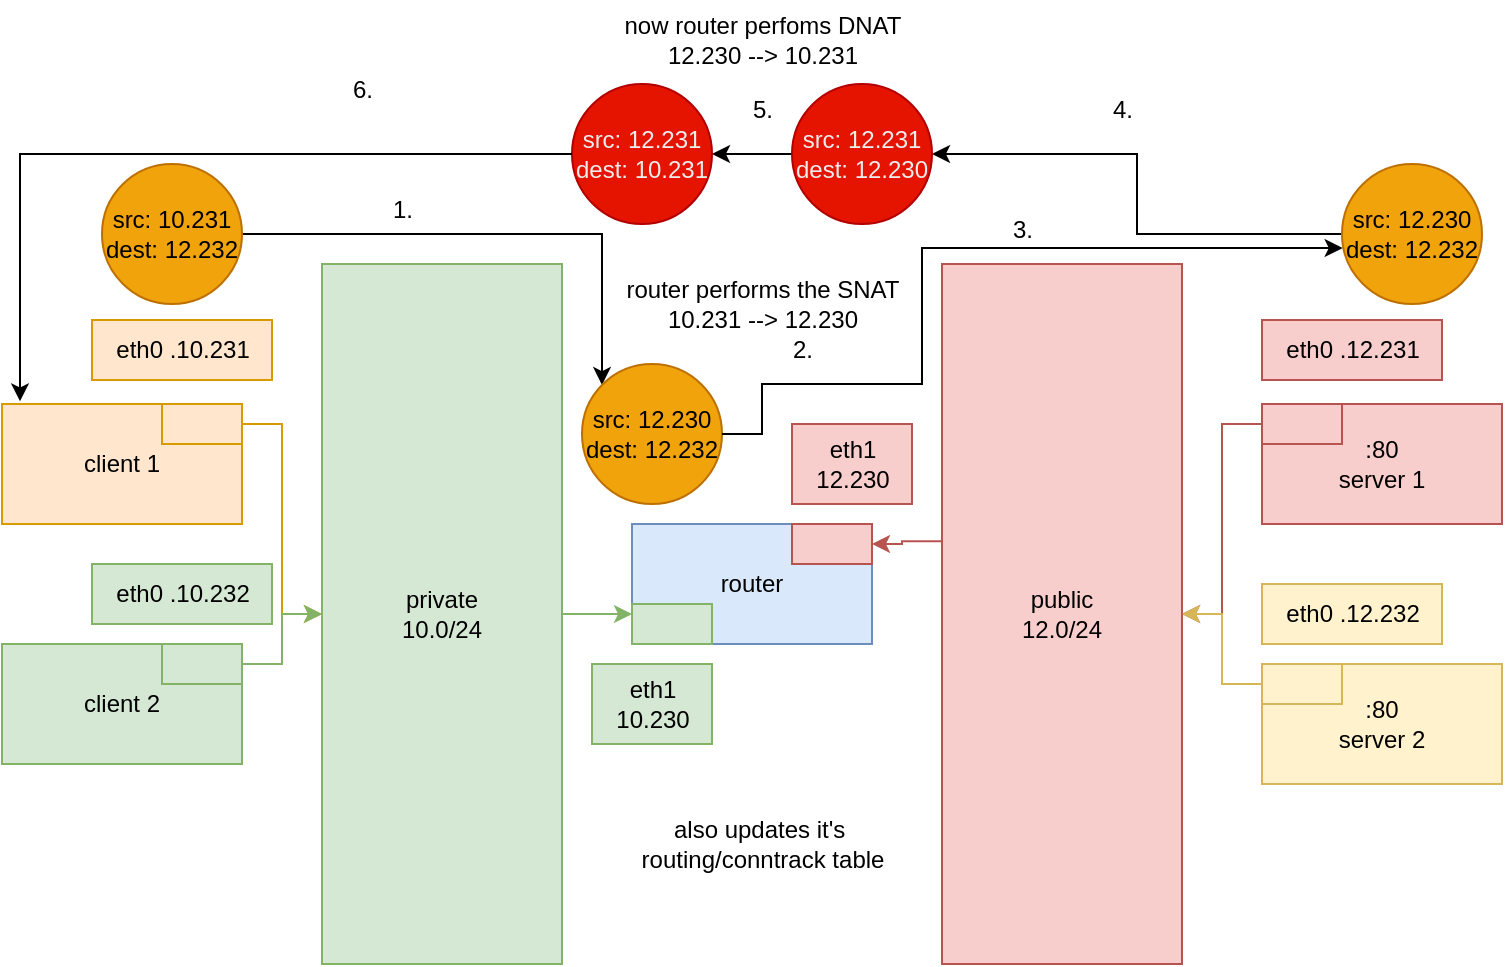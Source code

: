<mxfile version="24.6.0" type="github">
  <diagram name="Page-1" id="kGSFd6rS6arBlY3TaFzq">
    <mxGraphModel dx="849" dy="492" grid="1" gridSize="10" guides="1" tooltips="1" connect="1" arrows="1" fold="1" page="1" pageScale="1" pageWidth="850" pageHeight="1100" math="0" shadow="0">
      <root>
        <mxCell id="0" />
        <mxCell id="1" parent="0" />
        <mxCell id="OI5EvLswwAuyaTL9_iJJ-1" value="client 1" style="rounded=0;whiteSpace=wrap;html=1;fillColor=#ffe6cc;strokeColor=#d79b00;" vertex="1" parent="1">
          <mxGeometry x="110" y="220" width="120" height="60" as="geometry" />
        </mxCell>
        <mxCell id="OI5EvLswwAuyaTL9_iJJ-2" value="&lt;div&gt;:80&lt;/div&gt;&lt;div&gt;server 2&lt;br&gt;&lt;/div&gt;" style="rounded=0;whiteSpace=wrap;html=1;fillColor=#fff2cc;strokeColor=#d6b656;" vertex="1" parent="1">
          <mxGeometry x="740" y="350" width="120" height="60" as="geometry" />
        </mxCell>
        <mxCell id="OI5EvLswwAuyaTL9_iJJ-3" value="&lt;div&gt;:80&lt;/div&gt;&lt;div&gt;server 1&lt;br&gt;&lt;/div&gt;" style="rounded=0;whiteSpace=wrap;html=1;fillColor=#f8cecc;strokeColor=#b85450;" vertex="1" parent="1">
          <mxGeometry x="740" y="220" width="120" height="60" as="geometry" />
        </mxCell>
        <mxCell id="OI5EvLswwAuyaTL9_iJJ-4" value="client 2" style="rounded=0;whiteSpace=wrap;html=1;fillColor=#d5e8d4;strokeColor=#82b366;" vertex="1" parent="1">
          <mxGeometry x="110" y="340" width="120" height="60" as="geometry" />
        </mxCell>
        <mxCell id="OI5EvLswwAuyaTL9_iJJ-44" style="edgeStyle=orthogonalEdgeStyle;rounded=0;orthogonalLoop=1;jettySize=auto;html=1;entryX=0;entryY=0.25;entryDx=0;entryDy=0;fillColor=#d5e8d4;strokeColor=#82b366;" edge="1" parent="1" source="OI5EvLswwAuyaTL9_iJJ-7" target="OI5EvLswwAuyaTL9_iJJ-16">
          <mxGeometry relative="1" as="geometry" />
        </mxCell>
        <mxCell id="OI5EvLswwAuyaTL9_iJJ-7" value="&lt;div&gt;private&lt;/div&gt;&lt;div&gt;10.0/24&lt;br&gt;&lt;/div&gt;" style="rounded=0;whiteSpace=wrap;html=1;fillColor=#d5e8d4;strokeColor=#82b366;" vertex="1" parent="1">
          <mxGeometry x="270" y="150" width="120" height="350" as="geometry" />
        </mxCell>
        <mxCell id="OI5EvLswwAuyaTL9_iJJ-46" style="edgeStyle=orthogonalEdgeStyle;rounded=0;orthogonalLoop=1;jettySize=auto;html=1;entryX=1;entryY=0.5;entryDx=0;entryDy=0;exitX=0.019;exitY=0.396;exitDx=0;exitDy=0;exitPerimeter=0;fillColor=#f8cecc;strokeColor=#b85450;" edge="1" parent="1" source="OI5EvLswwAuyaTL9_iJJ-10" target="OI5EvLswwAuyaTL9_iJJ-17">
          <mxGeometry relative="1" as="geometry">
            <Array as="points">
              <mxPoint x="560" y="289" />
              <mxPoint x="560" y="290" />
            </Array>
          </mxGeometry>
        </mxCell>
        <mxCell id="OI5EvLswwAuyaTL9_iJJ-10" value="&lt;div&gt;public&lt;/div&gt;&lt;div&gt;12.0/24&lt;br&gt;&lt;/div&gt;" style="rounded=0;whiteSpace=wrap;html=1;fillColor=#f8cecc;strokeColor=#b85450;" vertex="1" parent="1">
          <mxGeometry x="580" y="150" width="120" height="350" as="geometry" />
        </mxCell>
        <mxCell id="OI5EvLswwAuyaTL9_iJJ-11" value="router" style="rounded=0;whiteSpace=wrap;html=1;fillColor=#dae8fc;strokeColor=#6c8ebf;" vertex="1" parent="1">
          <mxGeometry x="425" y="280" width="120" height="60" as="geometry" />
        </mxCell>
        <mxCell id="OI5EvLswwAuyaTL9_iJJ-37" value="" style="edgeStyle=orthogonalEdgeStyle;rounded=0;orthogonalLoop=1;jettySize=auto;html=1;fillColor=#ffe6cc;strokeColor=#d79b00;" edge="1" parent="1" source="OI5EvLswwAuyaTL9_iJJ-12" target="OI5EvLswwAuyaTL9_iJJ-7">
          <mxGeometry relative="1" as="geometry" />
        </mxCell>
        <mxCell id="OI5EvLswwAuyaTL9_iJJ-12" value="" style="rounded=0;whiteSpace=wrap;html=1;fillColor=#ffe6cc;strokeColor=#d79b00;" vertex="1" parent="1">
          <mxGeometry x="190" y="220" width="40" height="20" as="geometry" />
        </mxCell>
        <mxCell id="OI5EvLswwAuyaTL9_iJJ-38" value="" style="edgeStyle=orthogonalEdgeStyle;rounded=0;orthogonalLoop=1;jettySize=auto;html=1;fillColor=#d5e8d4;strokeColor=#82b366;" edge="1" parent="1" source="OI5EvLswwAuyaTL9_iJJ-13" target="OI5EvLswwAuyaTL9_iJJ-7">
          <mxGeometry relative="1" as="geometry" />
        </mxCell>
        <mxCell id="OI5EvLswwAuyaTL9_iJJ-13" value="" style="rounded=0;whiteSpace=wrap;html=1;fillColor=#d5e8d4;strokeColor=#82b366;" vertex="1" parent="1">
          <mxGeometry x="190" y="340" width="40" height="20" as="geometry" />
        </mxCell>
        <mxCell id="OI5EvLswwAuyaTL9_iJJ-36" value="" style="edgeStyle=orthogonalEdgeStyle;rounded=0;orthogonalLoop=1;jettySize=auto;html=1;fillColor=#f8cecc;strokeColor=#b85450;" edge="1" parent="1" source="OI5EvLswwAuyaTL9_iJJ-14" target="OI5EvLswwAuyaTL9_iJJ-10">
          <mxGeometry relative="1" as="geometry" />
        </mxCell>
        <mxCell id="OI5EvLswwAuyaTL9_iJJ-14" value="" style="rounded=0;whiteSpace=wrap;html=1;fillColor=#f8cecc;strokeColor=#b85450;" vertex="1" parent="1">
          <mxGeometry x="740" y="220" width="40" height="20" as="geometry" />
        </mxCell>
        <mxCell id="OI5EvLswwAuyaTL9_iJJ-35" value="" style="edgeStyle=orthogonalEdgeStyle;rounded=0;orthogonalLoop=1;jettySize=auto;html=1;fillColor=#fff2cc;strokeColor=#d6b656;" edge="1" parent="1" source="OI5EvLswwAuyaTL9_iJJ-15" target="OI5EvLswwAuyaTL9_iJJ-10">
          <mxGeometry relative="1" as="geometry" />
        </mxCell>
        <mxCell id="OI5EvLswwAuyaTL9_iJJ-15" value="" style="rounded=0;whiteSpace=wrap;html=1;fillColor=#fff2cc;strokeColor=#d6b656;" vertex="1" parent="1">
          <mxGeometry x="740" y="350" width="40" height="20" as="geometry" />
        </mxCell>
        <mxCell id="OI5EvLswwAuyaTL9_iJJ-16" value="" style="rounded=0;whiteSpace=wrap;html=1;fillColor=#d5e8d4;strokeColor=#82b366;" vertex="1" parent="1">
          <mxGeometry x="425" y="320" width="40" height="20" as="geometry" />
        </mxCell>
        <mxCell id="OI5EvLswwAuyaTL9_iJJ-17" value="" style="rounded=0;whiteSpace=wrap;html=1;fillColor=#f8cecc;strokeColor=#b85450;" vertex="1" parent="1">
          <mxGeometry x="505" y="280" width="40" height="20" as="geometry" />
        </mxCell>
        <mxCell id="OI5EvLswwAuyaTL9_iJJ-18" value="eth0 .10.231" style="text;html=1;align=center;verticalAlign=middle;resizable=0;points=[];autosize=1;strokeColor=#d79b00;fillColor=#ffe6cc;" vertex="1" parent="1">
          <mxGeometry x="155" y="178" width="90" height="30" as="geometry" />
        </mxCell>
        <mxCell id="OI5EvLswwAuyaTL9_iJJ-19" value="eth0 .10.232" style="text;html=1;align=center;verticalAlign=middle;resizable=0;points=[];autosize=1;strokeColor=#82b366;fillColor=#d5e8d4;" vertex="1" parent="1">
          <mxGeometry x="155" y="300" width="90" height="30" as="geometry" />
        </mxCell>
        <mxCell id="OI5EvLswwAuyaTL9_iJJ-20" value="eth0 .12.232" style="text;html=1;align=center;verticalAlign=middle;resizable=0;points=[];autosize=1;strokeColor=#d6b656;fillColor=#fff2cc;" vertex="1" parent="1">
          <mxGeometry x="740" y="310" width="90" height="30" as="geometry" />
        </mxCell>
        <mxCell id="OI5EvLswwAuyaTL9_iJJ-21" value="eth0 .12.231" style="text;html=1;align=center;verticalAlign=middle;resizable=0;points=[];autosize=1;strokeColor=#b85450;fillColor=#f8cecc;" vertex="1" parent="1">
          <mxGeometry x="740" y="178" width="90" height="30" as="geometry" />
        </mxCell>
        <mxCell id="OI5EvLswwAuyaTL9_iJJ-23" value="&lt;div&gt;eth1&lt;/div&gt;&lt;div&gt;10.230&lt;br&gt;&lt;/div&gt;" style="text;html=1;align=center;verticalAlign=middle;resizable=0;points=[];autosize=1;strokeColor=#82b366;fillColor=#d5e8d4;" vertex="1" parent="1">
          <mxGeometry x="405" y="350" width="60" height="40" as="geometry" />
        </mxCell>
        <mxCell id="OI5EvLswwAuyaTL9_iJJ-24" value="&lt;div&gt;eth1&lt;/div&gt;&lt;div&gt;12.230&lt;/div&gt;" style="text;html=1;align=center;verticalAlign=middle;resizable=0;points=[];autosize=1;strokeColor=#b85450;fillColor=#f8cecc;" vertex="1" parent="1">
          <mxGeometry x="505" y="230" width="60" height="40" as="geometry" />
        </mxCell>
        <mxCell id="OI5EvLswwAuyaTL9_iJJ-55" style="edgeStyle=orthogonalEdgeStyle;rounded=0;orthogonalLoop=1;jettySize=auto;html=1;" edge="1" parent="1" source="OI5EvLswwAuyaTL9_iJJ-50" target="OI5EvLswwAuyaTL9_iJJ-51">
          <mxGeometry relative="1" as="geometry">
            <Array as="points">
              <mxPoint x="410" y="135" />
              <mxPoint x="410" y="225" />
            </Array>
          </mxGeometry>
        </mxCell>
        <mxCell id="OI5EvLswwAuyaTL9_iJJ-50" value="&lt;div&gt;src: 10.231&lt;/div&gt;&lt;div&gt;dest: 12.232&lt;br&gt;&lt;/div&gt;" style="ellipse;whiteSpace=wrap;html=1;aspect=fixed;fillColor=#f0a30a;strokeColor=#BD7000;fontColor=#000000;" vertex="1" parent="1">
          <mxGeometry x="160" y="100" width="70" height="70" as="geometry" />
        </mxCell>
        <mxCell id="OI5EvLswwAuyaTL9_iJJ-51" value="&lt;div&gt;src: 12.230&lt;/div&gt;&lt;div&gt;dest: 12.232&lt;br&gt;&lt;/div&gt;" style="ellipse;whiteSpace=wrap;html=1;aspect=fixed;fillColor=#f0a30a;strokeColor=#BD7000;fontColor=#000000;" vertex="1" parent="1">
          <mxGeometry x="400" y="200" width="70" height="70" as="geometry" />
        </mxCell>
        <mxCell id="OI5EvLswwAuyaTL9_iJJ-53" value="&lt;div&gt;router performs the SNAT&lt;/div&gt;&lt;div&gt;10.231 --&amp;gt; 12.230&lt;br&gt;&lt;/div&gt;" style="text;html=1;align=center;verticalAlign=middle;resizable=0;points=[];autosize=1;strokeColor=none;fillColor=none;" vertex="1" parent="1">
          <mxGeometry x="410" y="150" width="160" height="40" as="geometry" />
        </mxCell>
        <mxCell id="OI5EvLswwAuyaTL9_iJJ-57" style="edgeStyle=orthogonalEdgeStyle;rounded=0;orthogonalLoop=1;jettySize=auto;html=1;" edge="1" parent="1" source="OI5EvLswwAuyaTL9_iJJ-54" target="OI5EvLswwAuyaTL9_iJJ-59">
          <mxGeometry relative="1" as="geometry">
            <mxPoint x="640" y="120" as="targetPoint" />
          </mxGeometry>
        </mxCell>
        <mxCell id="OI5EvLswwAuyaTL9_iJJ-54" value="&lt;div&gt;src: 12.230&lt;/div&gt;&lt;div&gt;dest: 12.232&lt;br&gt;&lt;/div&gt;" style="ellipse;whiteSpace=wrap;html=1;aspect=fixed;fillColor=#f0a30a;strokeColor=#BD7000;fontColor=#000000;" vertex="1" parent="1">
          <mxGeometry x="780" y="100" width="70" height="70" as="geometry" />
        </mxCell>
        <mxCell id="OI5EvLswwAuyaTL9_iJJ-56" style="edgeStyle=orthogonalEdgeStyle;rounded=0;orthogonalLoop=1;jettySize=auto;html=1;entryX=0.005;entryY=0.6;entryDx=0;entryDy=0;entryPerimeter=0;exitX=1;exitY=0.5;exitDx=0;exitDy=0;" edge="1" parent="1" source="OI5EvLswwAuyaTL9_iJJ-51" target="OI5EvLswwAuyaTL9_iJJ-54">
          <mxGeometry relative="1" as="geometry">
            <Array as="points">
              <mxPoint x="490" y="210" />
              <mxPoint x="570" y="210" />
              <mxPoint x="570" y="142" />
            </Array>
          </mxGeometry>
        </mxCell>
        <mxCell id="OI5EvLswwAuyaTL9_iJJ-58" value="&lt;div&gt;also updates it&#39;s&amp;nbsp;&lt;/div&gt;&lt;div&gt;routing/conntrack table&lt;/div&gt;" style="text;html=1;align=center;verticalAlign=middle;resizable=0;points=[];autosize=1;strokeColor=none;fillColor=none;" vertex="1" parent="1">
          <mxGeometry x="415" y="420" width="150" height="40" as="geometry" />
        </mxCell>
        <mxCell id="OI5EvLswwAuyaTL9_iJJ-61" value="" style="edgeStyle=orthogonalEdgeStyle;rounded=0;orthogonalLoop=1;jettySize=auto;html=1;" edge="1" parent="1" source="OI5EvLswwAuyaTL9_iJJ-59" target="OI5EvLswwAuyaTL9_iJJ-60">
          <mxGeometry relative="1" as="geometry" />
        </mxCell>
        <mxCell id="OI5EvLswwAuyaTL9_iJJ-59" value="&lt;div&gt;src: 12.231&lt;/div&gt;&lt;div&gt;dest: 12.230&lt;br&gt;&lt;/div&gt;" style="ellipse;whiteSpace=wrap;html=1;aspect=fixed;fillColor=#e51400;strokeColor=#B20000;fontColor=#EDEDED;" vertex="1" parent="1">
          <mxGeometry x="505" y="60" width="70" height="70" as="geometry" />
        </mxCell>
        <mxCell id="OI5EvLswwAuyaTL9_iJJ-60" value="&lt;div&gt;src: 12.231&lt;/div&gt;&lt;div&gt;dest: 10.231&lt;/div&gt;" style="ellipse;whiteSpace=wrap;html=1;aspect=fixed;fillColor=#e51400;strokeColor=#B20000;fontColor=#EDEDED;" vertex="1" parent="1">
          <mxGeometry x="395" y="60" width="70" height="70" as="geometry" />
        </mxCell>
        <mxCell id="OI5EvLswwAuyaTL9_iJJ-62" style="edgeStyle=orthogonalEdgeStyle;rounded=0;orthogonalLoop=1;jettySize=auto;html=1;entryX=0.075;entryY=-0.022;entryDx=0;entryDy=0;entryPerimeter=0;" edge="1" parent="1" source="OI5EvLswwAuyaTL9_iJJ-60" target="OI5EvLswwAuyaTL9_iJJ-1">
          <mxGeometry relative="1" as="geometry" />
        </mxCell>
        <mxCell id="OI5EvLswwAuyaTL9_iJJ-63" value="&lt;div&gt;now router perfoms DNAT&lt;/div&gt;&lt;div&gt;12.230 --&amp;gt; 10.231&lt;br&gt;&lt;/div&gt;" style="text;html=1;align=center;verticalAlign=middle;resizable=0;points=[];autosize=1;strokeColor=none;fillColor=none;" vertex="1" parent="1">
          <mxGeometry x="410" y="18" width="160" height="40" as="geometry" />
        </mxCell>
        <mxCell id="OI5EvLswwAuyaTL9_iJJ-64" value="1." style="text;html=1;align=center;verticalAlign=middle;resizable=0;points=[];autosize=1;strokeColor=none;fillColor=none;" vertex="1" parent="1">
          <mxGeometry x="295" y="108" width="30" height="30" as="geometry" />
        </mxCell>
        <mxCell id="OI5EvLswwAuyaTL9_iJJ-65" value="2." style="text;html=1;align=center;verticalAlign=middle;resizable=0;points=[];autosize=1;strokeColor=none;fillColor=none;" vertex="1" parent="1">
          <mxGeometry x="495" y="178" width="30" height="30" as="geometry" />
        </mxCell>
        <mxCell id="OI5EvLswwAuyaTL9_iJJ-66" value="3." style="text;html=1;align=center;verticalAlign=middle;resizable=0;points=[];autosize=1;strokeColor=none;fillColor=none;" vertex="1" parent="1">
          <mxGeometry x="605" y="118" width="30" height="30" as="geometry" />
        </mxCell>
        <mxCell id="OI5EvLswwAuyaTL9_iJJ-67" value="4." style="text;html=1;align=center;verticalAlign=middle;resizable=0;points=[];autosize=1;strokeColor=none;fillColor=none;" vertex="1" parent="1">
          <mxGeometry x="655" y="58" width="30" height="30" as="geometry" />
        </mxCell>
        <mxCell id="OI5EvLswwAuyaTL9_iJJ-68" value="5." style="text;html=1;align=center;verticalAlign=middle;resizable=0;points=[];autosize=1;strokeColor=none;fillColor=none;" vertex="1" parent="1">
          <mxGeometry x="475" y="58" width="30" height="30" as="geometry" />
        </mxCell>
        <mxCell id="OI5EvLswwAuyaTL9_iJJ-69" value="6." style="text;html=1;align=center;verticalAlign=middle;resizable=0;points=[];autosize=1;strokeColor=none;fillColor=none;" vertex="1" parent="1">
          <mxGeometry x="275" y="48" width="30" height="30" as="geometry" />
        </mxCell>
      </root>
    </mxGraphModel>
  </diagram>
</mxfile>
